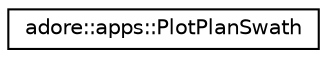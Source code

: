 digraph "Graphical Class Hierarchy"
{
 // LATEX_PDF_SIZE
  edge [fontname="Helvetica",fontsize="10",labelfontname="Helvetica",labelfontsize="10"];
  node [fontname="Helvetica",fontsize="10",shape=record];
  rankdir="LR";
  Node0 [label="adore::apps::PlotPlanSwath",height=0.2,width=0.4,color="black", fillcolor="white", style="filled",URL="$classadore_1_1apps_1_1PlotPlanSwath.html",tooltip="a plot module for plotting the planning result swaths"];
}
